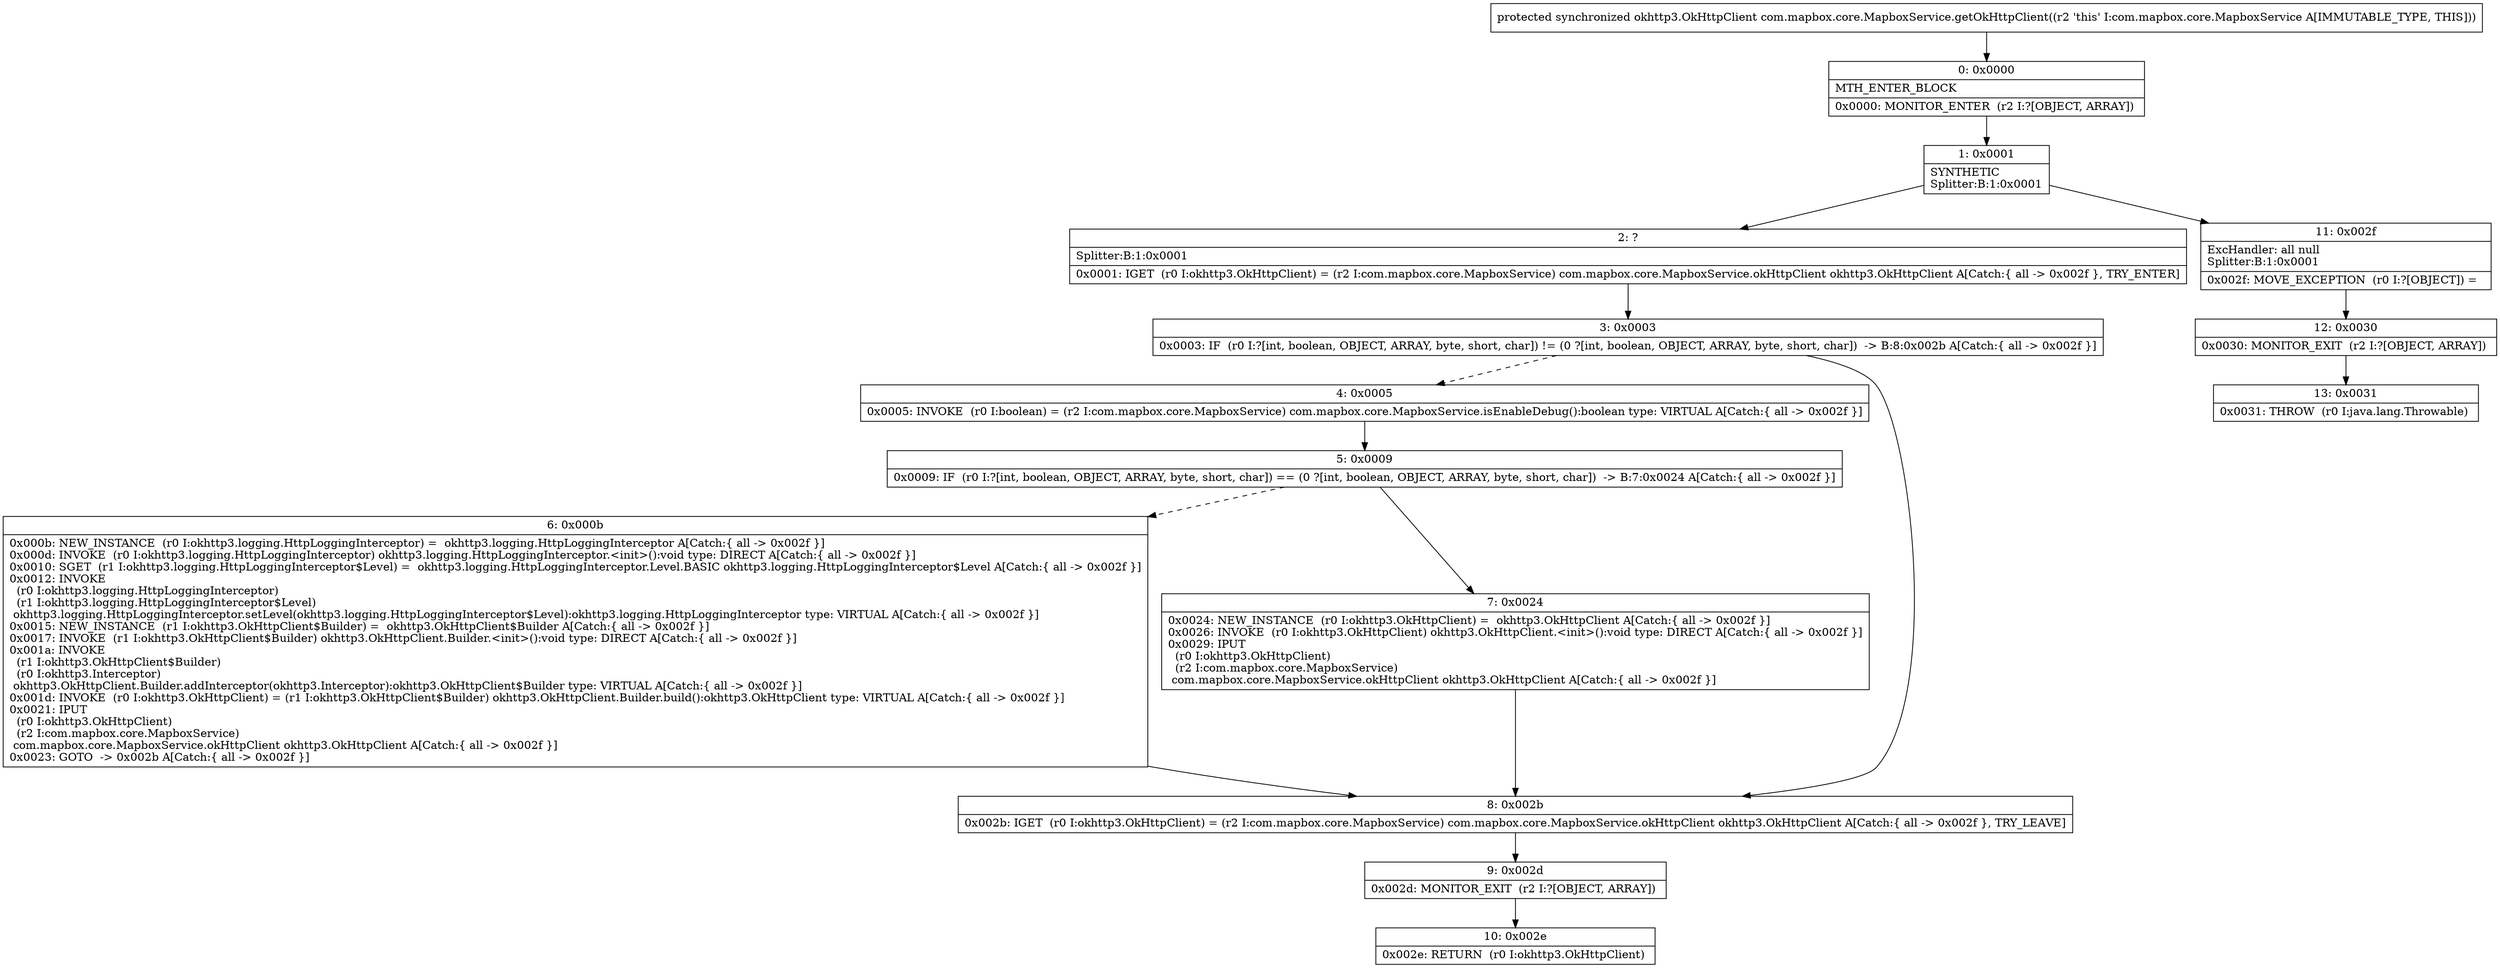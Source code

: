 digraph "CFG forcom.mapbox.core.MapboxService.getOkHttpClient()Lokhttp3\/OkHttpClient;" {
Node_0 [shape=record,label="{0\:\ 0x0000|MTH_ENTER_BLOCK\l|0x0000: MONITOR_ENTER  (r2 I:?[OBJECT, ARRAY]) \l}"];
Node_1 [shape=record,label="{1\:\ 0x0001|SYNTHETIC\lSplitter:B:1:0x0001\l}"];
Node_2 [shape=record,label="{2\:\ ?|Splitter:B:1:0x0001\l|0x0001: IGET  (r0 I:okhttp3.OkHttpClient) = (r2 I:com.mapbox.core.MapboxService) com.mapbox.core.MapboxService.okHttpClient okhttp3.OkHttpClient A[Catch:\{ all \-\> 0x002f \}, TRY_ENTER]\l}"];
Node_3 [shape=record,label="{3\:\ 0x0003|0x0003: IF  (r0 I:?[int, boolean, OBJECT, ARRAY, byte, short, char]) != (0 ?[int, boolean, OBJECT, ARRAY, byte, short, char])  \-\> B:8:0x002b A[Catch:\{ all \-\> 0x002f \}]\l}"];
Node_4 [shape=record,label="{4\:\ 0x0005|0x0005: INVOKE  (r0 I:boolean) = (r2 I:com.mapbox.core.MapboxService) com.mapbox.core.MapboxService.isEnableDebug():boolean type: VIRTUAL A[Catch:\{ all \-\> 0x002f \}]\l}"];
Node_5 [shape=record,label="{5\:\ 0x0009|0x0009: IF  (r0 I:?[int, boolean, OBJECT, ARRAY, byte, short, char]) == (0 ?[int, boolean, OBJECT, ARRAY, byte, short, char])  \-\> B:7:0x0024 A[Catch:\{ all \-\> 0x002f \}]\l}"];
Node_6 [shape=record,label="{6\:\ 0x000b|0x000b: NEW_INSTANCE  (r0 I:okhttp3.logging.HttpLoggingInterceptor) =  okhttp3.logging.HttpLoggingInterceptor A[Catch:\{ all \-\> 0x002f \}]\l0x000d: INVOKE  (r0 I:okhttp3.logging.HttpLoggingInterceptor) okhttp3.logging.HttpLoggingInterceptor.\<init\>():void type: DIRECT A[Catch:\{ all \-\> 0x002f \}]\l0x0010: SGET  (r1 I:okhttp3.logging.HttpLoggingInterceptor$Level) =  okhttp3.logging.HttpLoggingInterceptor.Level.BASIC okhttp3.logging.HttpLoggingInterceptor$Level A[Catch:\{ all \-\> 0x002f \}]\l0x0012: INVOKE  \l  (r0 I:okhttp3.logging.HttpLoggingInterceptor)\l  (r1 I:okhttp3.logging.HttpLoggingInterceptor$Level)\l okhttp3.logging.HttpLoggingInterceptor.setLevel(okhttp3.logging.HttpLoggingInterceptor$Level):okhttp3.logging.HttpLoggingInterceptor type: VIRTUAL A[Catch:\{ all \-\> 0x002f \}]\l0x0015: NEW_INSTANCE  (r1 I:okhttp3.OkHttpClient$Builder) =  okhttp3.OkHttpClient$Builder A[Catch:\{ all \-\> 0x002f \}]\l0x0017: INVOKE  (r1 I:okhttp3.OkHttpClient$Builder) okhttp3.OkHttpClient.Builder.\<init\>():void type: DIRECT A[Catch:\{ all \-\> 0x002f \}]\l0x001a: INVOKE  \l  (r1 I:okhttp3.OkHttpClient$Builder)\l  (r0 I:okhttp3.Interceptor)\l okhttp3.OkHttpClient.Builder.addInterceptor(okhttp3.Interceptor):okhttp3.OkHttpClient$Builder type: VIRTUAL A[Catch:\{ all \-\> 0x002f \}]\l0x001d: INVOKE  (r0 I:okhttp3.OkHttpClient) = (r1 I:okhttp3.OkHttpClient$Builder) okhttp3.OkHttpClient.Builder.build():okhttp3.OkHttpClient type: VIRTUAL A[Catch:\{ all \-\> 0x002f \}]\l0x0021: IPUT  \l  (r0 I:okhttp3.OkHttpClient)\l  (r2 I:com.mapbox.core.MapboxService)\l com.mapbox.core.MapboxService.okHttpClient okhttp3.OkHttpClient A[Catch:\{ all \-\> 0x002f \}]\l0x0023: GOTO  \-\> 0x002b A[Catch:\{ all \-\> 0x002f \}]\l}"];
Node_7 [shape=record,label="{7\:\ 0x0024|0x0024: NEW_INSTANCE  (r0 I:okhttp3.OkHttpClient) =  okhttp3.OkHttpClient A[Catch:\{ all \-\> 0x002f \}]\l0x0026: INVOKE  (r0 I:okhttp3.OkHttpClient) okhttp3.OkHttpClient.\<init\>():void type: DIRECT A[Catch:\{ all \-\> 0x002f \}]\l0x0029: IPUT  \l  (r0 I:okhttp3.OkHttpClient)\l  (r2 I:com.mapbox.core.MapboxService)\l com.mapbox.core.MapboxService.okHttpClient okhttp3.OkHttpClient A[Catch:\{ all \-\> 0x002f \}]\l}"];
Node_8 [shape=record,label="{8\:\ 0x002b|0x002b: IGET  (r0 I:okhttp3.OkHttpClient) = (r2 I:com.mapbox.core.MapboxService) com.mapbox.core.MapboxService.okHttpClient okhttp3.OkHttpClient A[Catch:\{ all \-\> 0x002f \}, TRY_LEAVE]\l}"];
Node_9 [shape=record,label="{9\:\ 0x002d|0x002d: MONITOR_EXIT  (r2 I:?[OBJECT, ARRAY]) \l}"];
Node_10 [shape=record,label="{10\:\ 0x002e|0x002e: RETURN  (r0 I:okhttp3.OkHttpClient) \l}"];
Node_11 [shape=record,label="{11\:\ 0x002f|ExcHandler: all null\lSplitter:B:1:0x0001\l|0x002f: MOVE_EXCEPTION  (r0 I:?[OBJECT]) =  \l}"];
Node_12 [shape=record,label="{12\:\ 0x0030|0x0030: MONITOR_EXIT  (r2 I:?[OBJECT, ARRAY]) \l}"];
Node_13 [shape=record,label="{13\:\ 0x0031|0x0031: THROW  (r0 I:java.lang.Throwable) \l}"];
MethodNode[shape=record,label="{protected synchronized okhttp3.OkHttpClient com.mapbox.core.MapboxService.getOkHttpClient((r2 'this' I:com.mapbox.core.MapboxService A[IMMUTABLE_TYPE, THIS])) }"];
MethodNode -> Node_0;
Node_0 -> Node_1;
Node_1 -> Node_2;
Node_1 -> Node_11;
Node_2 -> Node_3;
Node_3 -> Node_4[style=dashed];
Node_3 -> Node_8;
Node_4 -> Node_5;
Node_5 -> Node_6[style=dashed];
Node_5 -> Node_7;
Node_6 -> Node_8;
Node_7 -> Node_8;
Node_8 -> Node_9;
Node_9 -> Node_10;
Node_11 -> Node_12;
Node_12 -> Node_13;
}

